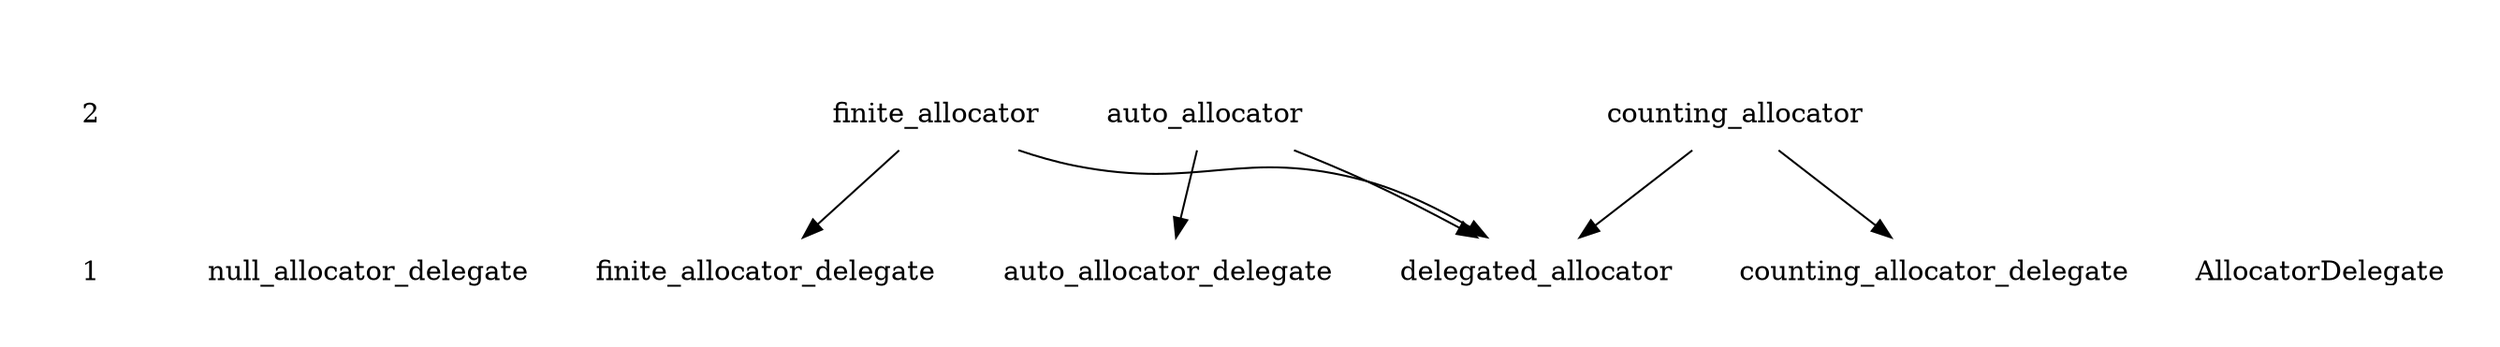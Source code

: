 digraph Levels {
    compound=true;
    fontsize=12;
    node [shape=none];

    subgraph cluster_legend {
        style=invis;
        node [shape=none];
        edge [style=invis];

        2 -> 1;
    }

    subgraph cluster_level2 {
        label="Level 1";
        labeljust="l";
        style=invis;

        auto_allocator;
        finite_allocator;
    }

    subgraph cluster_level1 {
        label="Level 1";
        labeljust="l";
        style=invis;

        AllocatorDelegate;
        counting_allocator_delegate;
        delegated_allocator;
        auto_allocator_delegate;
        finite_allocator_delegate;
        null_allocator_delegate;
    }

    auto_allocator -> auto_allocator_delegate;
    auto_allocator -> delegated_allocator;
    counting_allocator -> delegated_allocator;
    counting_allocator -> counting_allocator_delegate;
    finite_allocator -> delegated_allocator;
    finite_allocator -> finite_allocator_delegate;
}
